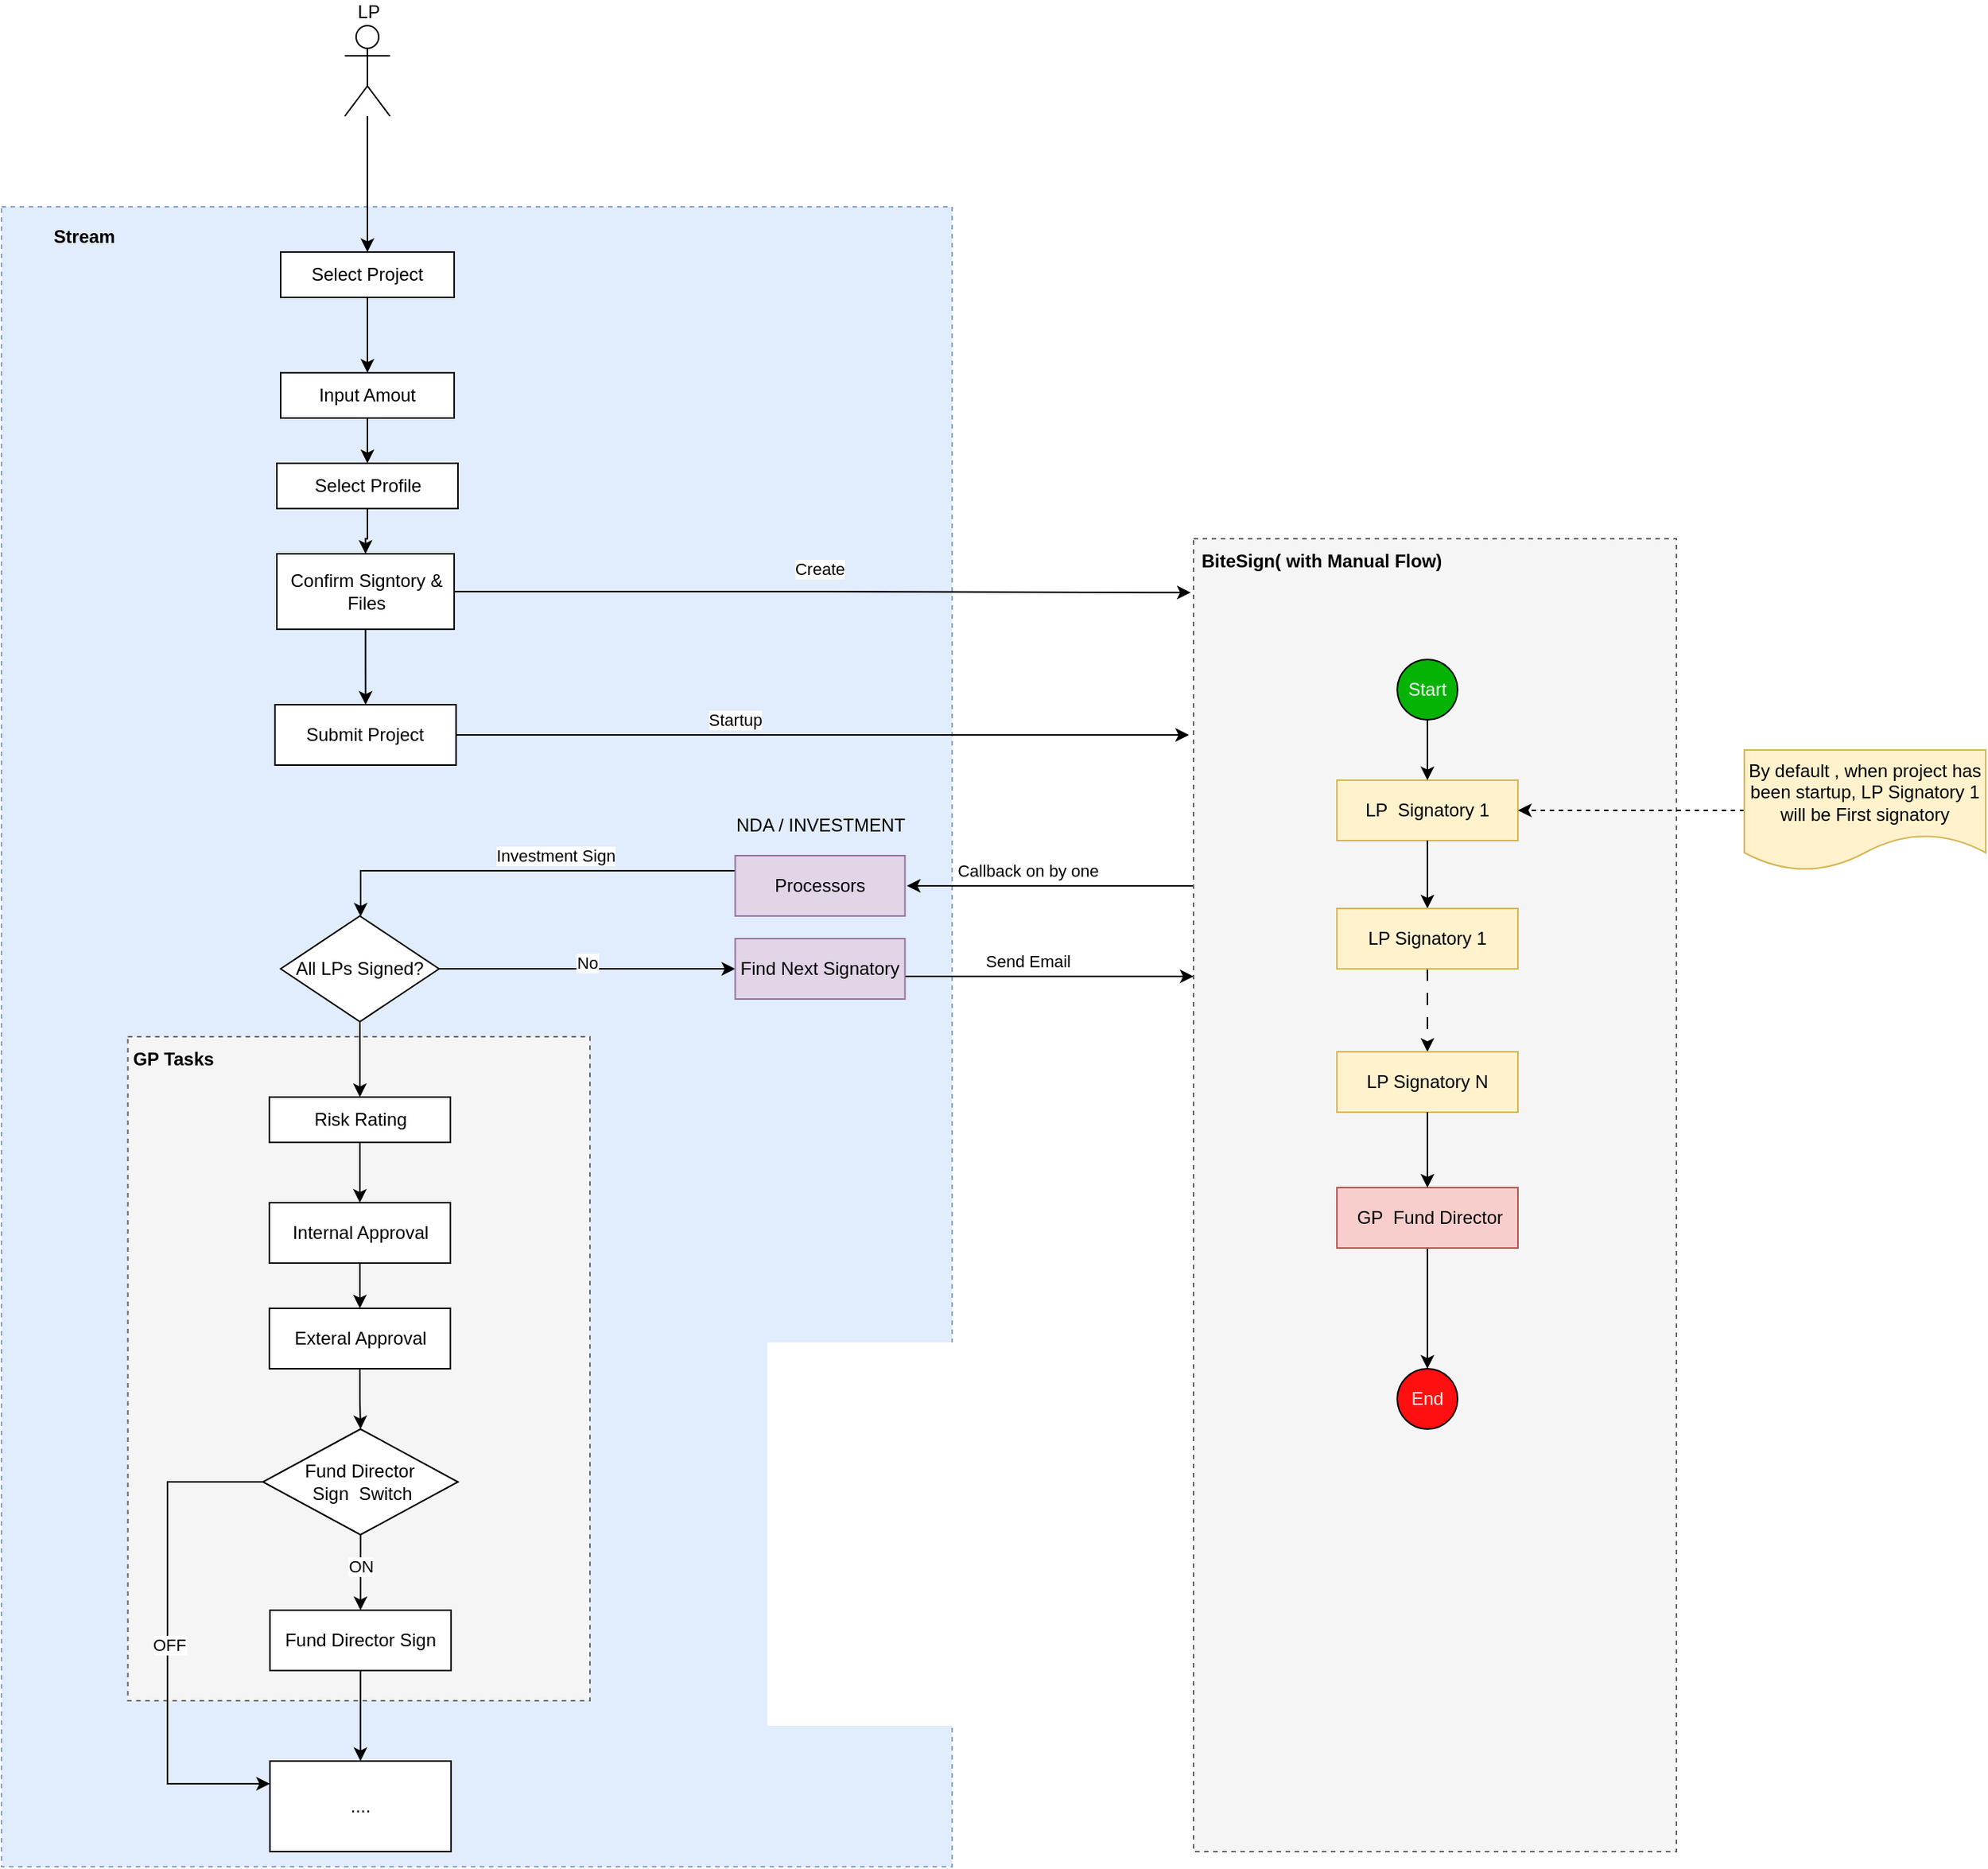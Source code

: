 <mxfile version="21.2.9" type="github">
  <diagram name="Page-1" id="3j_4Djr4VI8QAtpl-rAS">
    <mxGraphModel dx="2873" dy="1163" grid="1" gridSize="10" guides="1" tooltips="1" connect="1" arrows="1" fold="1" page="1" pageScale="1" pageWidth="850" pageHeight="1100" math="0" shadow="0">
      <root>
        <mxCell id="0" />
        <mxCell id="1" parent="0" />
        <mxCell id="GFIdRHL68V94x0YiN3ky-8" value="" style="rounded=0;whiteSpace=wrap;html=1;dashed=1;fillColor=#dae8fc;strokeColor=#6c8ebf;opacity=80;" parent="1" vertex="1">
          <mxGeometry x="-40" y="370" width="630" height="1100" as="geometry" />
        </mxCell>
        <mxCell id="GFIdRHL68V94x0YiN3ky-29" value="" style="rounded=0;whiteSpace=wrap;html=1;dashed=1;fillColor=#f5f5f5;fontColor=#333333;strokeColor=#666666;" parent="1" vertex="1">
          <mxGeometry x="43.75" y="920" width="306.25" height="440" as="geometry" />
        </mxCell>
        <mxCell id="GFIdRHL68V94x0YiN3ky-13" value="" style="edgeStyle=orthogonalEdgeStyle;rounded=0;orthogonalLoop=1;jettySize=auto;html=1;" parent="1" source="GFIdRHL68V94x0YiN3ky-1" target="GFIdRHL68V94x0YiN3ky-12" edge="1">
          <mxGeometry relative="1" as="geometry" />
        </mxCell>
        <mxCell id="GFIdRHL68V94x0YiN3ky-1" value="Input Amout" style="rounded=0;whiteSpace=wrap;html=1;" parent="1" vertex="1">
          <mxGeometry x="145" y="480" width="115" height="30" as="geometry" />
        </mxCell>
        <mxCell id="GFIdRHL68V94x0YiN3ky-4" value="" style="edgeStyle=orthogonalEdgeStyle;rounded=0;orthogonalLoop=1;jettySize=auto;html=1;" parent="1" source="GFIdRHL68V94x0YiN3ky-2" target="GFIdRHL68V94x0YiN3ky-84" edge="1">
          <mxGeometry relative="1" as="geometry">
            <mxPoint x="205" y="250" as="targetPoint" />
          </mxGeometry>
        </mxCell>
        <mxCell id="GFIdRHL68V94x0YiN3ky-2" value="LP" style="shape=umlActor;verticalLabelPosition=top;verticalAlign=bottom;html=1;outlineConnect=0;labelPosition=center;align=center;" parent="1" vertex="1">
          <mxGeometry x="187.5" y="250" width="30" height="60" as="geometry" />
        </mxCell>
        <mxCell id="GFIdRHL68V94x0YiN3ky-5" value="Stream" style="text;html=1;strokeColor=none;fillColor=none;align=center;verticalAlign=middle;whiteSpace=wrap;rounded=0;fontStyle=1" parent="1" vertex="1">
          <mxGeometry x="-40" y="370" width="110" height="40" as="geometry" />
        </mxCell>
        <mxCell id="GFIdRHL68V94x0YiN3ky-15" value="" style="edgeStyle=orthogonalEdgeStyle;rounded=0;orthogonalLoop=1;jettySize=auto;html=1;" parent="1" source="GFIdRHL68V94x0YiN3ky-12" target="GFIdRHL68V94x0YiN3ky-14" edge="1">
          <mxGeometry relative="1" as="geometry" />
        </mxCell>
        <mxCell id="GFIdRHL68V94x0YiN3ky-12" value="Select Profile" style="rounded=0;whiteSpace=wrap;html=1;" parent="1" vertex="1">
          <mxGeometry x="142.5" y="540" width="120" height="30" as="geometry" />
        </mxCell>
        <mxCell id="GFIdRHL68V94x0YiN3ky-18" value="" style="edgeStyle=orthogonalEdgeStyle;rounded=0;orthogonalLoop=1;jettySize=auto;html=1;" parent="1" source="GFIdRHL68V94x0YiN3ky-14" target="GFIdRHL68V94x0YiN3ky-16" edge="1">
          <mxGeometry relative="1" as="geometry" />
        </mxCell>
        <mxCell id="UEnnifh0SiVHR-c5GV9H-9" style="edgeStyle=orthogonalEdgeStyle;rounded=0;orthogonalLoop=1;jettySize=auto;html=1;entryX=-0.006;entryY=0.041;entryDx=0;entryDy=0;entryPerimeter=0;" edge="1" parent="1" source="GFIdRHL68V94x0YiN3ky-14" target="GFIdRHL68V94x0YiN3ky-17">
          <mxGeometry relative="1" as="geometry" />
        </mxCell>
        <mxCell id="UEnnifh0SiVHR-c5GV9H-10" value="Create" style="edgeLabel;html=1;align=center;verticalAlign=middle;resizable=0;points=[];" vertex="1" connectable="0" parent="UEnnifh0SiVHR-c5GV9H-9">
          <mxGeometry x="0.05" y="4" relative="1" as="geometry">
            <mxPoint x="-14" y="-12" as="offset" />
          </mxGeometry>
        </mxCell>
        <mxCell id="GFIdRHL68V94x0YiN3ky-14" value="Confirm Signtory &amp;amp; Files" style="rounded=0;whiteSpace=wrap;html=1;" parent="1" vertex="1">
          <mxGeometry x="142.5" y="600" width="117.5" height="50" as="geometry" />
        </mxCell>
        <mxCell id="GFIdRHL68V94x0YiN3ky-108" style="edgeStyle=orthogonalEdgeStyle;rounded=0;orthogonalLoop=1;jettySize=auto;html=1;" parent="1" source="GFIdRHL68V94x0YiN3ky-16" edge="1">
          <mxGeometry relative="1" as="geometry">
            <mxPoint x="747" y="720" as="targetPoint" />
            <Array as="points">
              <mxPoint x="747" y="720" />
            </Array>
          </mxGeometry>
        </mxCell>
        <mxCell id="UEnnifh0SiVHR-c5GV9H-6" value="Startup" style="edgeLabel;html=1;align=center;verticalAlign=middle;resizable=0;points=[];" vertex="1" connectable="0" parent="GFIdRHL68V94x0YiN3ky-108">
          <mxGeometry x="-0.285" y="-3" relative="1" as="geometry">
            <mxPoint x="11" y="-13" as="offset" />
          </mxGeometry>
        </mxCell>
        <mxCell id="GFIdRHL68V94x0YiN3ky-16" value="Submit Project" style="rounded=0;whiteSpace=wrap;html=1;" parent="1" vertex="1">
          <mxGeometry x="141.25" y="700" width="120" height="40" as="geometry" />
        </mxCell>
        <mxCell id="GFIdRHL68V94x0YiN3ky-110" style="edgeStyle=orthogonalEdgeStyle;rounded=0;orthogonalLoop=1;jettySize=auto;html=1;" parent="1" source="GFIdRHL68V94x0YiN3ky-17" edge="1">
          <mxGeometry relative="1" as="geometry">
            <mxPoint x="560" y="820" as="targetPoint" />
            <Array as="points">
              <mxPoint x="680" y="820" />
              <mxPoint x="680" y="820" />
            </Array>
          </mxGeometry>
        </mxCell>
        <mxCell id="GFIdRHL68V94x0YiN3ky-111" value="Callback on by one" style="edgeLabel;html=1;align=center;verticalAlign=middle;resizable=0;points=[];" parent="GFIdRHL68V94x0YiN3ky-110" vertex="1" connectable="0">
          <mxGeometry x="0.19" y="-1" relative="1" as="geometry">
            <mxPoint x="3" y="-9" as="offset" />
          </mxGeometry>
        </mxCell>
        <mxCell id="GFIdRHL68V94x0YiN3ky-17" value="" style="rounded=0;whiteSpace=wrap;html=1;dashed=1;fillColor=#f5f5f5;fontColor=#333333;strokeColor=#666666;" parent="1" vertex="1">
          <mxGeometry x="750" y="590" width="320" height="870" as="geometry" />
        </mxCell>
        <mxCell id="GFIdRHL68V94x0YiN3ky-19" value="BiteSign( with Manual Flow)" style="text;html=1;strokeColor=none;fillColor=none;align=center;verticalAlign=middle;whiteSpace=wrap;rounded=0;fontStyle=1" parent="1" vertex="1">
          <mxGeometry x="750" y="590" width="170" height="30" as="geometry" />
        </mxCell>
        <mxCell id="GFIdRHL68V94x0YiN3ky-52" value="" style="edgeStyle=orthogonalEdgeStyle;rounded=0;orthogonalLoop=1;jettySize=auto;html=1;dashed=1;dashPattern=8 8;" parent="1" source="GFIdRHL68V94x0YiN3ky-60" target="GFIdRHL68V94x0YiN3ky-24" edge="1">
          <mxGeometry relative="1" as="geometry">
            <Array as="points">
              <mxPoint x="905" y="870" />
              <mxPoint x="905" y="870" />
            </Array>
          </mxGeometry>
        </mxCell>
        <mxCell id="GFIdRHL68V94x0YiN3ky-23" value="LP&amp;nbsp; Signatory&amp;nbsp;1" style="rounded=0;whiteSpace=wrap;html=1;fillColor=#fff2cc;strokeColor=#d6b656;" parent="1" vertex="1">
          <mxGeometry x="845" y="750" width="120" height="40" as="geometry" />
        </mxCell>
        <mxCell id="GFIdRHL68V94x0YiN3ky-24" value="LP Signatory&amp;nbsp;N" style="rounded=0;whiteSpace=wrap;html=1;fillColor=#fff2cc;strokeColor=#d6b656;" parent="1" vertex="1">
          <mxGeometry x="845" y="930" width="120" height="40" as="geometry" />
        </mxCell>
        <mxCell id="GFIdRHL68V94x0YiN3ky-31" value="" style="edgeStyle=orthogonalEdgeStyle;rounded=0;orthogonalLoop=1;jettySize=auto;html=1;" parent="1" source="GFIdRHL68V94x0YiN3ky-25" target="GFIdRHL68V94x0YiN3ky-26" edge="1">
          <mxGeometry relative="1" as="geometry" />
        </mxCell>
        <mxCell id="GFIdRHL68V94x0YiN3ky-25" value="Risk Rating" style="rounded=0;whiteSpace=wrap;html=1;" parent="1" vertex="1">
          <mxGeometry x="137.5" y="960" width="120" height="30" as="geometry" />
        </mxCell>
        <mxCell id="GFIdRHL68V94x0YiN3ky-32" value="" style="edgeStyle=orthogonalEdgeStyle;rounded=0;orthogonalLoop=1;jettySize=auto;html=1;" parent="1" source="GFIdRHL68V94x0YiN3ky-26" target="GFIdRHL68V94x0YiN3ky-28" edge="1">
          <mxGeometry relative="1" as="geometry" />
        </mxCell>
        <mxCell id="GFIdRHL68V94x0YiN3ky-26" value="Internal Approval" style="rounded=0;whiteSpace=wrap;html=1;" parent="1" vertex="1">
          <mxGeometry x="137.5" y="1030" width="120" height="40" as="geometry" />
        </mxCell>
        <mxCell id="GFIdRHL68V94x0YiN3ky-36" value="" style="edgeStyle=orthogonalEdgeStyle;rounded=0;orthogonalLoop=1;jettySize=auto;html=1;" parent="1" source="GFIdRHL68V94x0YiN3ky-28" target="GFIdRHL68V94x0YiN3ky-34" edge="1">
          <mxGeometry relative="1" as="geometry" />
        </mxCell>
        <mxCell id="GFIdRHL68V94x0YiN3ky-28" value="Exteral Approval" style="rounded=0;whiteSpace=wrap;html=1;" parent="1" vertex="1">
          <mxGeometry x="137.5" y="1100" width="120" height="40" as="geometry" />
        </mxCell>
        <mxCell id="GFIdRHL68V94x0YiN3ky-30" value="GP Tasks" style="text;html=1;strokeColor=none;fillColor=none;align=center;verticalAlign=middle;whiteSpace=wrap;rounded=0;fontStyle=1" parent="1" vertex="1">
          <mxGeometry x="43.75" y="920" width="60" height="30" as="geometry" />
        </mxCell>
        <mxCell id="GFIdRHL68V94x0YiN3ky-113" value="" style="edgeStyle=orthogonalEdgeStyle;rounded=0;orthogonalLoop=1;jettySize=auto;html=1;" parent="1" source="GFIdRHL68V94x0YiN3ky-33" target="GFIdRHL68V94x0YiN3ky-37" edge="1">
          <mxGeometry relative="1" as="geometry" />
        </mxCell>
        <mxCell id="GFIdRHL68V94x0YiN3ky-33" value="Fund Director Sign" style="rounded=0;whiteSpace=wrap;html=1;" parent="1" vertex="1">
          <mxGeometry x="137.88" y="1300" width="120" height="40" as="geometry" />
        </mxCell>
        <mxCell id="GFIdRHL68V94x0YiN3ky-35" value="" style="edgeStyle=orthogonalEdgeStyle;rounded=0;orthogonalLoop=1;jettySize=auto;html=1;" parent="1" source="GFIdRHL68V94x0YiN3ky-34" target="GFIdRHL68V94x0YiN3ky-33" edge="1">
          <mxGeometry relative="1" as="geometry" />
        </mxCell>
        <mxCell id="GFIdRHL68V94x0YiN3ky-66" value="ON" style="edgeLabel;html=1;align=center;verticalAlign=middle;resizable=0;points=[];" parent="GFIdRHL68V94x0YiN3ky-35" vertex="1" connectable="0">
          <mxGeometry x="-0.547" y="-1" relative="1" as="geometry">
            <mxPoint x="1" y="9" as="offset" />
          </mxGeometry>
        </mxCell>
        <mxCell id="GFIdRHL68V94x0YiN3ky-82" style="edgeStyle=orthogonalEdgeStyle;rounded=0;orthogonalLoop=1;jettySize=auto;html=1;entryX=0;entryY=0.25;entryDx=0;entryDy=0;" parent="1" source="GFIdRHL68V94x0YiN3ky-34" target="GFIdRHL68V94x0YiN3ky-37" edge="1">
          <mxGeometry relative="1" as="geometry">
            <Array as="points">
              <mxPoint x="70" y="1215" />
              <mxPoint x="70" y="1415" />
            </Array>
          </mxGeometry>
        </mxCell>
        <mxCell id="GFIdRHL68V94x0YiN3ky-98" value="OFF" style="edgeLabel;html=1;align=center;verticalAlign=middle;resizable=0;points=[];" parent="GFIdRHL68V94x0YiN3ky-82" vertex="1" connectable="0">
          <mxGeometry x="0.025" y="1" relative="1" as="geometry">
            <mxPoint y="1" as="offset" />
          </mxGeometry>
        </mxCell>
        <mxCell id="GFIdRHL68V94x0YiN3ky-34" value="Fund Director&lt;br&gt;&amp;nbsp;Sign&amp;nbsp; Switch" style="rhombus;whiteSpace=wrap;html=1;" parent="1" vertex="1">
          <mxGeometry x="133.25" y="1180" width="129.25" height="70" as="geometry" />
        </mxCell>
        <mxCell id="GFIdRHL68V94x0YiN3ky-37" value="...." style="rounded=0;whiteSpace=wrap;html=1;" parent="1" vertex="1">
          <mxGeometry x="137.88" y="1400" width="120" height="60" as="geometry" />
        </mxCell>
        <mxCell id="UEnnifh0SiVHR-c5GV9H-15" value="" style="edgeStyle=orthogonalEdgeStyle;rounded=0;orthogonalLoop=1;jettySize=auto;html=1;" edge="1" parent="1" source="GFIdRHL68V94x0YiN3ky-46" target="UEnnifh0SiVHR-c5GV9H-14">
          <mxGeometry relative="1" as="geometry" />
        </mxCell>
        <mxCell id="GFIdRHL68V94x0YiN3ky-46" value="&amp;nbsp;GP&amp;nbsp; Fund Director" style="rounded=0;whiteSpace=wrap;html=1;fillColor=#f8cecc;strokeColor=#b85450;" parent="1" vertex="1">
          <mxGeometry x="845" y="1020" width="120" height="40" as="geometry" />
        </mxCell>
        <mxCell id="GFIdRHL68V94x0YiN3ky-73" value="" style="edgeStyle=orthogonalEdgeStyle;rounded=0;orthogonalLoop=1;jettySize=auto;html=1;" parent="1" source="GFIdRHL68V94x0YiN3ky-56" target="GFIdRHL68V94x0YiN3ky-72" edge="1">
          <mxGeometry relative="1" as="geometry">
            <Array as="points">
              <mxPoint x="198" y="810" />
            </Array>
          </mxGeometry>
        </mxCell>
        <mxCell id="UEnnifh0SiVHR-c5GV9H-16" value="Investment Sign" style="edgeLabel;html=1;align=center;verticalAlign=middle;resizable=0;points=[];" vertex="1" connectable="0" parent="GFIdRHL68V94x0YiN3ky-73">
          <mxGeometry x="-0.137" y="-1" relative="1" as="geometry">
            <mxPoint y="-9" as="offset" />
          </mxGeometry>
        </mxCell>
        <mxCell id="GFIdRHL68V94x0YiN3ky-56" value="Processors" style="rounded=0;whiteSpace=wrap;html=1;fillColor=#e1d5e7;strokeColor=#9673a6;" parent="1" vertex="1">
          <mxGeometry x="446.25" y="800" width="112.5" height="40" as="geometry" />
        </mxCell>
        <mxCell id="GFIdRHL68V94x0YiN3ky-61" value="" style="edgeStyle=orthogonalEdgeStyle;rounded=0;orthogonalLoop=1;jettySize=auto;html=1;" parent="1" source="GFIdRHL68V94x0YiN3ky-23" target="GFIdRHL68V94x0YiN3ky-60" edge="1">
          <mxGeometry relative="1" as="geometry">
            <mxPoint x="905" y="790" as="sourcePoint" />
            <mxPoint x="905" y="870" as="targetPoint" />
          </mxGeometry>
        </mxCell>
        <mxCell id="GFIdRHL68V94x0YiN3ky-60" value="LP Signatory&amp;nbsp;1" style="rounded=0;whiteSpace=wrap;html=1;fillColor=#fff2cc;strokeColor=#d6b656;" parent="1" vertex="1">
          <mxGeometry x="845" y="835" width="120" height="40" as="geometry" />
        </mxCell>
        <mxCell id="GFIdRHL68V94x0YiN3ky-62" value="" style="edgeStyle=orthogonalEdgeStyle;rounded=0;orthogonalLoop=1;jettySize=auto;html=1;" parent="1" source="GFIdRHL68V94x0YiN3ky-24" target="GFIdRHL68V94x0YiN3ky-46" edge="1">
          <mxGeometry relative="1" as="geometry">
            <mxPoint x="905" y="910" as="sourcePoint" />
            <mxPoint x="905" y="970" as="targetPoint" />
          </mxGeometry>
        </mxCell>
        <mxCell id="GFIdRHL68V94x0YiN3ky-78" style="edgeStyle=orthogonalEdgeStyle;rounded=0;orthogonalLoop=1;jettySize=auto;html=1;" parent="1" source="GFIdRHL68V94x0YiN3ky-72" target="GFIdRHL68V94x0YiN3ky-25" edge="1">
          <mxGeometry relative="1" as="geometry" />
        </mxCell>
        <mxCell id="UEnnifh0SiVHR-c5GV9H-18" style="edgeStyle=orthogonalEdgeStyle;rounded=0;orthogonalLoop=1;jettySize=auto;html=1;" edge="1" parent="1" source="GFIdRHL68V94x0YiN3ky-72" target="UEnnifh0SiVHR-c5GV9H-1">
          <mxGeometry relative="1" as="geometry" />
        </mxCell>
        <mxCell id="UEnnifh0SiVHR-c5GV9H-19" value="No" style="edgeLabel;html=1;align=center;verticalAlign=middle;resizable=0;points=[];" vertex="1" connectable="0" parent="UEnnifh0SiVHR-c5GV9H-18">
          <mxGeometry x="-0.001" y="4" relative="1" as="geometry">
            <mxPoint as="offset" />
          </mxGeometry>
        </mxCell>
        <mxCell id="GFIdRHL68V94x0YiN3ky-72" value="All LPs Signed?" style="rhombus;whiteSpace=wrap;html=1;" parent="1" vertex="1">
          <mxGeometry x="145" y="840" width="105" height="70" as="geometry" />
        </mxCell>
        <mxCell id="GFIdRHL68V94x0YiN3ky-90" style="edgeStyle=orthogonalEdgeStyle;rounded=0;orthogonalLoop=1;jettySize=auto;html=1;" parent="1" source="GFIdRHL68V94x0YiN3ky-84" target="GFIdRHL68V94x0YiN3ky-1" edge="1">
          <mxGeometry relative="1" as="geometry" />
        </mxCell>
        <mxCell id="GFIdRHL68V94x0YiN3ky-84" value="Select Project" style="rounded=0;whiteSpace=wrap;html=1;" parent="1" vertex="1">
          <mxGeometry x="145" y="400" width="115" height="30" as="geometry" />
        </mxCell>
        <mxCell id="GFIdRHL68V94x0YiN3ky-114" value="NDA / INVESTMENT" style="text;html=1;strokeColor=none;fillColor=none;align=center;verticalAlign=middle;whiteSpace=wrap;rounded=0;" parent="1" vertex="1">
          <mxGeometry x="412.5" y="770" width="180" height="20" as="geometry" />
        </mxCell>
        <mxCell id="UEnnifh0SiVHR-c5GV9H-3" style="edgeStyle=orthogonalEdgeStyle;rounded=0;orthogonalLoop=1;jettySize=auto;html=1;" edge="1" parent="1" source="UEnnifh0SiVHR-c5GV9H-1">
          <mxGeometry relative="1" as="geometry">
            <mxPoint x="750" y="880" as="targetPoint" />
            <Array as="points">
              <mxPoint x="750" y="880" />
            </Array>
          </mxGeometry>
        </mxCell>
        <mxCell id="UEnnifh0SiVHR-c5GV9H-4" value="Send Email" style="edgeLabel;html=1;align=center;verticalAlign=middle;resizable=0;points=[];" vertex="1" connectable="0" parent="UEnnifh0SiVHR-c5GV9H-3">
          <mxGeometry x="-0.325" y="4" relative="1" as="geometry">
            <mxPoint x="16" y="-6" as="offset" />
          </mxGeometry>
        </mxCell>
        <mxCell id="UEnnifh0SiVHR-c5GV9H-1" value="Find Next Signatory" style="rounded=0;whiteSpace=wrap;html=1;fillColor=#e1d5e7;strokeColor=#9673a6;" vertex="1" parent="1">
          <mxGeometry x="446.25" y="855" width="112.5" height="40" as="geometry" />
        </mxCell>
        <mxCell id="UEnnifh0SiVHR-c5GV9H-8" style="edgeStyle=orthogonalEdgeStyle;rounded=0;orthogonalLoop=1;jettySize=auto;html=1;dashed=1;" edge="1" parent="1" source="UEnnifh0SiVHR-c5GV9H-7" target="GFIdRHL68V94x0YiN3ky-23">
          <mxGeometry relative="1" as="geometry" />
        </mxCell>
        <mxCell id="UEnnifh0SiVHR-c5GV9H-7" value="By default , when project has been startup, LP Signatory 1 will be&amp;nbsp;First signatory" style="shape=document;whiteSpace=wrap;html=1;boundedLbl=1;fillColor=#fff2cc;strokeColor=#d6b656;" vertex="1" parent="1">
          <mxGeometry x="1115" y="730" width="160" height="80" as="geometry" />
        </mxCell>
        <mxCell id="UEnnifh0SiVHR-c5GV9H-13" value="" style="edgeStyle=orthogonalEdgeStyle;rounded=0;orthogonalLoop=1;jettySize=auto;html=1;" edge="1" parent="1" source="UEnnifh0SiVHR-c5GV9H-11" target="GFIdRHL68V94x0YiN3ky-23">
          <mxGeometry relative="1" as="geometry" />
        </mxCell>
        <mxCell id="UEnnifh0SiVHR-c5GV9H-11" value="Start" style="ellipse;whiteSpace=wrap;html=1;aspect=fixed;fillColor=#05B305;fontColor=#FFFFFF;" vertex="1" parent="1">
          <mxGeometry x="885" y="670" width="40" height="40" as="geometry" />
        </mxCell>
        <mxCell id="UEnnifh0SiVHR-c5GV9H-14" value="End" style="ellipse;whiteSpace=wrap;html=1;aspect=fixed;fillColor=#FF0F0F;fontColor=#FFEAE8;" vertex="1" parent="1">
          <mxGeometry x="885" y="1140" width="40" height="40" as="geometry" />
        </mxCell>
      </root>
    </mxGraphModel>
  </diagram>
</mxfile>
